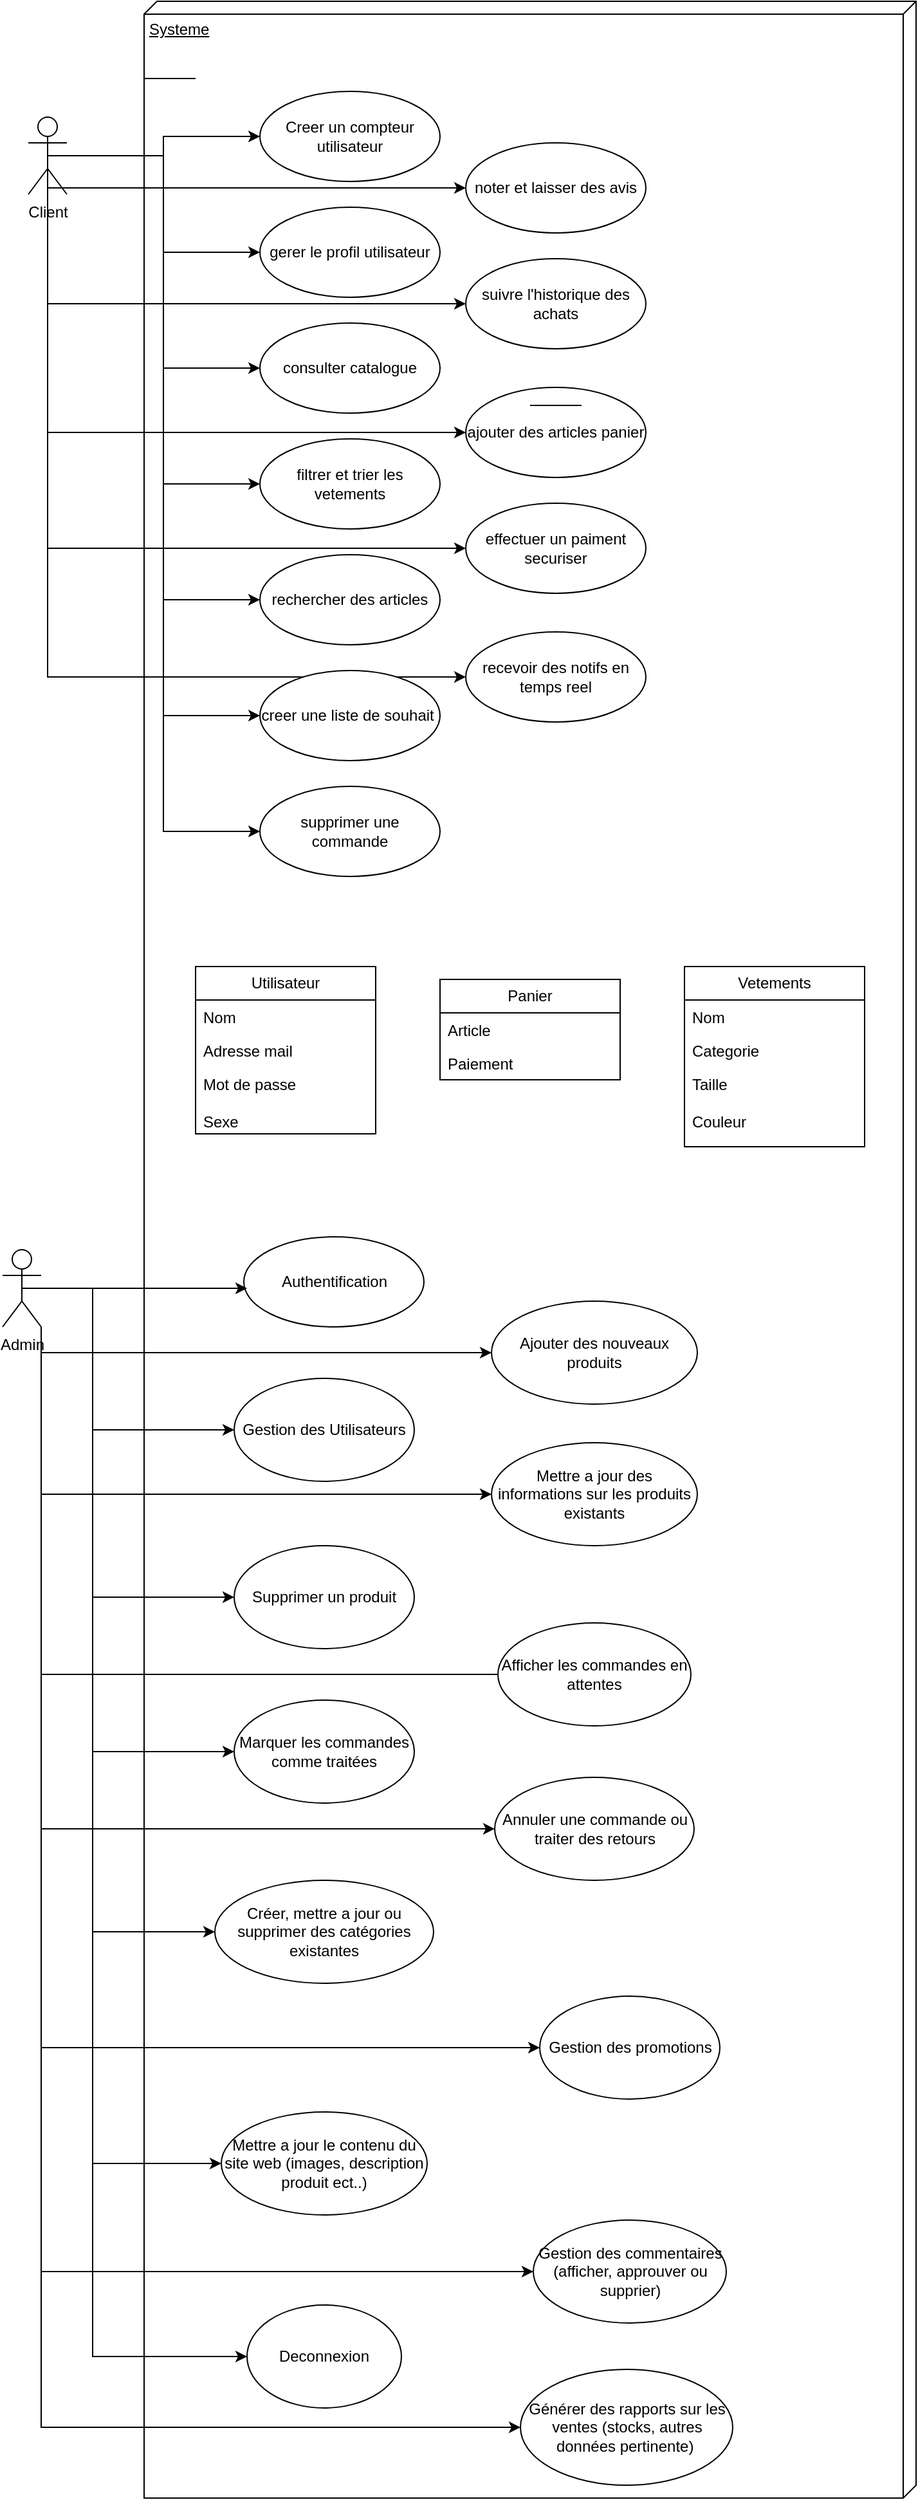 <mxfile version="22.0.2" type="device">
  <diagram name="Page-1" id="6X6vLOPVa2SzGYuHZmyN">
    <mxGraphModel dx="864" dy="1685" grid="1" gridSize="10" guides="1" tooltips="1" connect="1" arrows="1" fold="1" page="1" pageScale="1" pageWidth="827" pageHeight="1169" math="0" shadow="0">
      <root>
        <mxCell id="0" />
        <mxCell id="1" parent="0" />
        <mxCell id="ZUUnunzUDBEL_9jYccDT-11" value="Systeme" style="verticalAlign=top;align=left;spacingTop=8;spacingLeft=2;spacingRight=12;shape=cube;size=10;direction=south;fontStyle=4;html=1;whiteSpace=wrap;" parent="1" vertex="1">
          <mxGeometry x="130" y="-10" width="600" height="1940" as="geometry" />
        </mxCell>
        <mxCell id="ZUUnunzUDBEL_9jYccDT-37" style="edgeStyle=orthogonalEdgeStyle;rounded=0;orthogonalLoop=1;jettySize=auto;html=1;exitX=0.5;exitY=0.5;exitDx=0;exitDy=0;exitPerimeter=0;entryX=0;entryY=0.5;entryDx=0;entryDy=0;" parent="1" source="ZUUnunzUDBEL_9jYccDT-13" target="ZUUnunzUDBEL_9jYccDT-16" edge="1">
          <mxGeometry relative="1" as="geometry" />
        </mxCell>
        <mxCell id="ZUUnunzUDBEL_9jYccDT-38" style="edgeStyle=orthogonalEdgeStyle;rounded=0;orthogonalLoop=1;jettySize=auto;html=1;exitX=0.5;exitY=0.5;exitDx=0;exitDy=0;exitPerimeter=0;entryX=0;entryY=0.5;entryDx=0;entryDy=0;" parent="1" source="ZUUnunzUDBEL_9jYccDT-13" target="ZUUnunzUDBEL_9jYccDT-15" edge="1">
          <mxGeometry relative="1" as="geometry" />
        </mxCell>
        <mxCell id="ZUUnunzUDBEL_9jYccDT-39" style="edgeStyle=orthogonalEdgeStyle;rounded=0;orthogonalLoop=1;jettySize=auto;html=1;exitX=0.5;exitY=0.5;exitDx=0;exitDy=0;exitPerimeter=0;entryX=0;entryY=0.5;entryDx=0;entryDy=0;" parent="1" source="ZUUnunzUDBEL_9jYccDT-13" target="ZUUnunzUDBEL_9jYccDT-17" edge="1">
          <mxGeometry relative="1" as="geometry" />
        </mxCell>
        <mxCell id="ZUUnunzUDBEL_9jYccDT-40" style="edgeStyle=orthogonalEdgeStyle;rounded=0;orthogonalLoop=1;jettySize=auto;html=1;exitX=0.5;exitY=0.5;exitDx=0;exitDy=0;exitPerimeter=0;entryX=0;entryY=0.5;entryDx=0;entryDy=0;" parent="1" source="ZUUnunzUDBEL_9jYccDT-13" target="ZUUnunzUDBEL_9jYccDT-18" edge="1">
          <mxGeometry relative="1" as="geometry" />
        </mxCell>
        <mxCell id="ZUUnunzUDBEL_9jYccDT-41" style="edgeStyle=orthogonalEdgeStyle;rounded=0;orthogonalLoop=1;jettySize=auto;html=1;exitX=0.5;exitY=0.5;exitDx=0;exitDy=0;exitPerimeter=0;entryX=0;entryY=0.5;entryDx=0;entryDy=0;" parent="1" source="ZUUnunzUDBEL_9jYccDT-13" target="ZUUnunzUDBEL_9jYccDT-19" edge="1">
          <mxGeometry relative="1" as="geometry" />
        </mxCell>
        <mxCell id="ZUUnunzUDBEL_9jYccDT-42" style="edgeStyle=orthogonalEdgeStyle;rounded=0;orthogonalLoop=1;jettySize=auto;html=1;exitX=0.5;exitY=0.5;exitDx=0;exitDy=0;exitPerimeter=0;entryX=0;entryY=0.5;entryDx=0;entryDy=0;" parent="1" source="ZUUnunzUDBEL_9jYccDT-13" target="ZUUnunzUDBEL_9jYccDT-25" edge="1">
          <mxGeometry relative="1" as="geometry" />
        </mxCell>
        <mxCell id="ZUUnunzUDBEL_9jYccDT-43" style="edgeStyle=orthogonalEdgeStyle;rounded=0;orthogonalLoop=1;jettySize=auto;html=1;exitX=0.5;exitY=0.5;exitDx=0;exitDy=0;exitPerimeter=0;entryX=0;entryY=0.5;entryDx=0;entryDy=0;" parent="1" source="ZUUnunzUDBEL_9jYccDT-13" target="ZUUnunzUDBEL_9jYccDT-27" edge="1">
          <mxGeometry relative="1" as="geometry" />
        </mxCell>
        <mxCell id="ZUUnunzUDBEL_9jYccDT-44" style="edgeStyle=orthogonalEdgeStyle;rounded=0;orthogonalLoop=1;jettySize=auto;html=1;exitX=0.5;exitY=0.5;exitDx=0;exitDy=0;exitPerimeter=0;entryX=0;entryY=0.5;entryDx=0;entryDy=0;" parent="1" source="ZUUnunzUDBEL_9jYccDT-13" target="ZUUnunzUDBEL_9jYccDT-21" edge="1">
          <mxGeometry relative="1" as="geometry">
            <Array as="points">
              <mxPoint x="55" y="135" />
            </Array>
          </mxGeometry>
        </mxCell>
        <mxCell id="ZUUnunzUDBEL_9jYccDT-46" style="edgeStyle=orthogonalEdgeStyle;rounded=0;orthogonalLoop=1;jettySize=auto;html=1;exitX=0.5;exitY=0.5;exitDx=0;exitDy=0;exitPerimeter=0;entryX=0;entryY=0.5;entryDx=0;entryDy=0;" parent="1" source="ZUUnunzUDBEL_9jYccDT-13" target="ZUUnunzUDBEL_9jYccDT-20" edge="1">
          <mxGeometry relative="1" as="geometry">
            <Array as="points">
              <mxPoint x="55" y="225" />
            </Array>
          </mxGeometry>
        </mxCell>
        <mxCell id="ZUUnunzUDBEL_9jYccDT-47" style="edgeStyle=orthogonalEdgeStyle;rounded=0;orthogonalLoop=1;jettySize=auto;html=1;exitX=0.5;exitY=0.5;exitDx=0;exitDy=0;exitPerimeter=0;entryX=0;entryY=0.5;entryDx=0;entryDy=0;" parent="1" source="ZUUnunzUDBEL_9jYccDT-13" target="ZUUnunzUDBEL_9jYccDT-23" edge="1">
          <mxGeometry relative="1" as="geometry">
            <Array as="points">
              <mxPoint x="55" y="325" />
            </Array>
          </mxGeometry>
        </mxCell>
        <mxCell id="ZUUnunzUDBEL_9jYccDT-48" style="edgeStyle=orthogonalEdgeStyle;rounded=0;orthogonalLoop=1;jettySize=auto;html=1;exitX=0.5;exitY=0.5;exitDx=0;exitDy=0;exitPerimeter=0;entryX=0;entryY=0.5;entryDx=0;entryDy=0;" parent="1" source="ZUUnunzUDBEL_9jYccDT-13" target="ZUUnunzUDBEL_9jYccDT-24" edge="1">
          <mxGeometry relative="1" as="geometry">
            <Array as="points">
              <mxPoint x="55" y="415" />
            </Array>
          </mxGeometry>
        </mxCell>
        <mxCell id="ZUUnunzUDBEL_9jYccDT-51" style="edgeStyle=orthogonalEdgeStyle;rounded=0;orthogonalLoop=1;jettySize=auto;html=1;exitX=0.5;exitY=0.5;exitDx=0;exitDy=0;exitPerimeter=0;entryX=0;entryY=0.5;entryDx=0;entryDy=0;" parent="1" source="ZUUnunzUDBEL_9jYccDT-13" target="ZUUnunzUDBEL_9jYccDT-26" edge="1">
          <mxGeometry relative="1" as="geometry">
            <Array as="points">
              <mxPoint x="55" y="515" />
            </Array>
          </mxGeometry>
        </mxCell>
        <mxCell id="ZUUnunzUDBEL_9jYccDT-13" value="Client" style="shape=umlActor;verticalLabelPosition=bottom;verticalAlign=top;html=1;" parent="1" vertex="1">
          <mxGeometry x="40" y="80" width="30" height="60" as="geometry" />
        </mxCell>
        <mxCell id="3Ixo2uA34yAMwzZ4mzz1-24" style="edgeStyle=orthogonalEdgeStyle;rounded=0;orthogonalLoop=1;jettySize=auto;html=1;exitX=0.5;exitY=0.5;exitDx=0;exitDy=0;exitPerimeter=0;entryX=0;entryY=0.5;entryDx=0;entryDy=0;" parent="1" source="ZUUnunzUDBEL_9jYccDT-14" target="LImkp27KRnDCAgaCyZoW-7" edge="1">
          <mxGeometry relative="1" as="geometry">
            <Array as="points">
              <mxPoint x="90" y="990" />
              <mxPoint x="90" y="1100" />
            </Array>
          </mxGeometry>
        </mxCell>
        <mxCell id="3Ixo2uA34yAMwzZ4mzz1-25" style="edgeStyle=orthogonalEdgeStyle;rounded=0;orthogonalLoop=1;jettySize=auto;html=1;exitX=0.5;exitY=0.5;exitDx=0;exitDy=0;exitPerimeter=0;entryX=0;entryY=0.5;entryDx=0;entryDy=0;" parent="1" source="ZUUnunzUDBEL_9jYccDT-14" target="LImkp27KRnDCAgaCyZoW-10" edge="1">
          <mxGeometry relative="1" as="geometry">
            <Array as="points">
              <mxPoint x="90" y="990" />
              <mxPoint x="90" y="1230" />
            </Array>
          </mxGeometry>
        </mxCell>
        <mxCell id="3Ixo2uA34yAMwzZ4mzz1-26" style="edgeStyle=orthogonalEdgeStyle;rounded=0;orthogonalLoop=1;jettySize=auto;html=1;exitX=0.5;exitY=0.5;exitDx=0;exitDy=0;exitPerimeter=0;entryX=0;entryY=0.5;entryDx=0;entryDy=0;" parent="1" source="ZUUnunzUDBEL_9jYccDT-14" target="LImkp27KRnDCAgaCyZoW-12" edge="1">
          <mxGeometry relative="1" as="geometry">
            <Array as="points">
              <mxPoint x="90" y="990" />
              <mxPoint x="90" y="1350" />
            </Array>
          </mxGeometry>
        </mxCell>
        <mxCell id="3Ixo2uA34yAMwzZ4mzz1-27" style="edgeStyle=orthogonalEdgeStyle;rounded=0;orthogonalLoop=1;jettySize=auto;html=1;exitX=0.5;exitY=0.5;exitDx=0;exitDy=0;exitPerimeter=0;entryX=0;entryY=0.5;entryDx=0;entryDy=0;" parent="1" source="ZUUnunzUDBEL_9jYccDT-14" target="LImkp27KRnDCAgaCyZoW-14" edge="1">
          <mxGeometry relative="1" as="geometry">
            <Array as="points">
              <mxPoint x="90" y="990" />
              <mxPoint x="90" y="1490" />
            </Array>
          </mxGeometry>
        </mxCell>
        <mxCell id="3Ixo2uA34yAMwzZ4mzz1-28" style="edgeStyle=orthogonalEdgeStyle;rounded=0;orthogonalLoop=1;jettySize=auto;html=1;exitX=0.5;exitY=0.5;exitDx=0;exitDy=0;exitPerimeter=0;entryX=0;entryY=0.5;entryDx=0;entryDy=0;" parent="1" source="ZUUnunzUDBEL_9jYccDT-14" target="LImkp27KRnDCAgaCyZoW-17" edge="1">
          <mxGeometry relative="1" as="geometry">
            <Array as="points">
              <mxPoint x="90" y="990" />
              <mxPoint x="90" y="1670" />
            </Array>
          </mxGeometry>
        </mxCell>
        <mxCell id="3Ixo2uA34yAMwzZ4mzz1-29" style="edgeStyle=orthogonalEdgeStyle;rounded=0;orthogonalLoop=1;jettySize=auto;html=1;exitX=0.5;exitY=0.5;exitDx=0;exitDy=0;exitPerimeter=0;entryX=0;entryY=0.5;entryDx=0;entryDy=0;" parent="1" source="ZUUnunzUDBEL_9jYccDT-14" target="LImkp27KRnDCAgaCyZoW-20" edge="1">
          <mxGeometry relative="1" as="geometry">
            <Array as="points">
              <mxPoint x="90" y="990" />
              <mxPoint x="90" y="1820" />
            </Array>
          </mxGeometry>
        </mxCell>
        <mxCell id="3Ixo2uA34yAMwzZ4mzz1-31" style="edgeStyle=orthogonalEdgeStyle;rounded=0;orthogonalLoop=1;jettySize=auto;html=1;exitX=1;exitY=1;exitDx=0;exitDy=0;exitPerimeter=0;entryX=0;entryY=0.5;entryDx=0;entryDy=0;" parent="1" source="ZUUnunzUDBEL_9jYccDT-14" target="LImkp27KRnDCAgaCyZoW-8" edge="1">
          <mxGeometry relative="1" as="geometry" />
        </mxCell>
        <mxCell id="3Ixo2uA34yAMwzZ4mzz1-32" style="edgeStyle=orthogonalEdgeStyle;rounded=0;orthogonalLoop=1;jettySize=auto;html=1;exitX=1;exitY=1;exitDx=0;exitDy=0;exitPerimeter=0;entryX=0;entryY=0.5;entryDx=0;entryDy=0;" parent="1" source="ZUUnunzUDBEL_9jYccDT-14" target="LImkp27KRnDCAgaCyZoW-9" edge="1">
          <mxGeometry relative="1" as="geometry" />
        </mxCell>
        <mxCell id="3Ixo2uA34yAMwzZ4mzz1-33" style="edgeStyle=orthogonalEdgeStyle;rounded=0;orthogonalLoop=1;jettySize=auto;html=1;exitX=1;exitY=1;exitDx=0;exitDy=0;exitPerimeter=0;entryX=0;entryY=0.5;entryDx=0;entryDy=0;" parent="1" source="ZUUnunzUDBEL_9jYccDT-14" target="LImkp27KRnDCAgaCyZoW-11" edge="1">
          <mxGeometry relative="1" as="geometry">
            <Array as="points">
              <mxPoint x="50" y="1290" />
              <mxPoint x="433" y="1290" />
            </Array>
          </mxGeometry>
        </mxCell>
        <mxCell id="3Ixo2uA34yAMwzZ4mzz1-34" style="edgeStyle=orthogonalEdgeStyle;rounded=0;orthogonalLoop=1;jettySize=auto;html=1;exitX=1;exitY=1;exitDx=0;exitDy=0;exitPerimeter=0;entryX=0;entryY=0.5;entryDx=0;entryDy=0;" parent="1" source="ZUUnunzUDBEL_9jYccDT-14" target="LImkp27KRnDCAgaCyZoW-13" edge="1">
          <mxGeometry relative="1" as="geometry" />
        </mxCell>
        <mxCell id="3Ixo2uA34yAMwzZ4mzz1-35" style="edgeStyle=orthogonalEdgeStyle;rounded=0;orthogonalLoop=1;jettySize=auto;html=1;exitX=1;exitY=1;exitDx=0;exitDy=0;exitPerimeter=0;entryX=0;entryY=0.5;entryDx=0;entryDy=0;" parent="1" source="ZUUnunzUDBEL_9jYccDT-14" target="LImkp27KRnDCAgaCyZoW-16" edge="1">
          <mxGeometry relative="1" as="geometry" />
        </mxCell>
        <mxCell id="3Ixo2uA34yAMwzZ4mzz1-36" style="edgeStyle=orthogonalEdgeStyle;rounded=0;orthogonalLoop=1;jettySize=auto;html=1;exitX=1;exitY=1;exitDx=0;exitDy=0;exitPerimeter=0;entryX=0;entryY=0.5;entryDx=0;entryDy=0;" parent="1" source="ZUUnunzUDBEL_9jYccDT-14" target="LImkp27KRnDCAgaCyZoW-18" edge="1">
          <mxGeometry relative="1" as="geometry" />
        </mxCell>
        <mxCell id="3Ixo2uA34yAMwzZ4mzz1-37" style="edgeStyle=orthogonalEdgeStyle;rounded=0;orthogonalLoop=1;jettySize=auto;html=1;exitX=1;exitY=1;exitDx=0;exitDy=0;exitPerimeter=0;entryX=0;entryY=0.5;entryDx=0;entryDy=0;" parent="1" source="ZUUnunzUDBEL_9jYccDT-14" target="LImkp27KRnDCAgaCyZoW-19" edge="1">
          <mxGeometry relative="1" as="geometry" />
        </mxCell>
        <mxCell id="ZUUnunzUDBEL_9jYccDT-14" value="Admin" style="shape=umlActor;verticalLabelPosition=bottom;verticalAlign=top;html=1;" parent="1" vertex="1">
          <mxGeometry x="20" y="960" width="30" height="60" as="geometry" />
        </mxCell>
        <mxCell id="ZUUnunzUDBEL_9jYccDT-15" value="gerer le profil utilisateur" style="ellipse;whiteSpace=wrap;html=1;" parent="1" vertex="1">
          <mxGeometry x="220" y="150" width="140" height="70" as="geometry" />
        </mxCell>
        <mxCell id="ZUUnunzUDBEL_9jYccDT-16" value="Creer un compteur utilisateur" style="ellipse;whiteSpace=wrap;html=1;" parent="1" vertex="1">
          <mxGeometry x="220" y="60" width="140" height="70" as="geometry" />
        </mxCell>
        <mxCell id="ZUUnunzUDBEL_9jYccDT-17" value="consulter catalogue" style="ellipse;whiteSpace=wrap;html=1;" parent="1" vertex="1">
          <mxGeometry x="220" y="240" width="140" height="70" as="geometry" />
        </mxCell>
        <mxCell id="ZUUnunzUDBEL_9jYccDT-18" value="filtrer et trier les vetements" style="ellipse;whiteSpace=wrap;html=1;" parent="1" vertex="1">
          <mxGeometry x="220" y="330" width="140" height="70" as="geometry" />
        </mxCell>
        <mxCell id="ZUUnunzUDBEL_9jYccDT-19" value="rechercher des articles" style="ellipse;whiteSpace=wrap;html=1;" parent="1" vertex="1">
          <mxGeometry x="220" y="420" width="140" height="70" as="geometry" />
        </mxCell>
        <mxCell id="ZUUnunzUDBEL_9jYccDT-20" value="suivre l&#39;historique des achats" style="ellipse;whiteSpace=wrap;html=1;" parent="1" vertex="1">
          <mxGeometry x="380" y="190" width="140" height="70" as="geometry" />
        </mxCell>
        <mxCell id="ZUUnunzUDBEL_9jYccDT-21" value="noter et laisser des avis" style="ellipse;whiteSpace=wrap;html=1;" parent="1" vertex="1">
          <mxGeometry x="380" y="100" width="140" height="70" as="geometry" />
        </mxCell>
        <mxCell id="ZUUnunzUDBEL_9jYccDT-23" value="ajouter des articles panier" style="ellipse;whiteSpace=wrap;html=1;" parent="1" vertex="1">
          <mxGeometry x="380" y="290" width="140" height="70" as="geometry" />
        </mxCell>
        <mxCell id="ZUUnunzUDBEL_9jYccDT-24" value="effectuer un paiment securiser" style="ellipse;whiteSpace=wrap;html=1;" parent="1" vertex="1">
          <mxGeometry x="380" y="380" width="140" height="70" as="geometry" />
        </mxCell>
        <mxCell id="ZUUnunzUDBEL_9jYccDT-25" value="creer une liste de souhait&amp;nbsp;" style="ellipse;whiteSpace=wrap;html=1;" parent="1" vertex="1">
          <mxGeometry x="220" y="510" width="140" height="70" as="geometry" />
        </mxCell>
        <mxCell id="ZUUnunzUDBEL_9jYccDT-26" value="recevoir des notifs en temps reel" style="ellipse;whiteSpace=wrap;html=1;" parent="1" vertex="1">
          <mxGeometry x="380" y="480" width="140" height="70" as="geometry" />
        </mxCell>
        <mxCell id="ZUUnunzUDBEL_9jYccDT-27" value="supprimer une commande" style="ellipse;whiteSpace=wrap;html=1;" parent="1" vertex="1">
          <mxGeometry x="220" y="600" width="140" height="70" as="geometry" />
        </mxCell>
        <mxCell id="ZUUnunzUDBEL_9jYccDT-33" value="" style="line;strokeWidth=1;fillColor=none;align=left;verticalAlign=middle;spacingTop=-1;spacingLeft=3;spacingRight=3;rotatable=0;labelPosition=right;points=[];portConstraint=eastwest;strokeColor=inherit;" parent="1" vertex="1">
          <mxGeometry x="430" y="300" width="40" height="8" as="geometry" />
        </mxCell>
        <mxCell id="ZUUnunzUDBEL_9jYccDT-34" value="" style="line;strokeWidth=1;fillColor=none;align=left;verticalAlign=middle;spacingTop=-1;spacingLeft=3;spacingRight=3;rotatable=0;labelPosition=right;points=[];portConstraint=eastwest;strokeColor=inherit;" parent="1" vertex="1">
          <mxGeometry x="130" y="10" width="40" height="80" as="geometry" />
        </mxCell>
        <mxCell id="ZUUnunzUDBEL_9jYccDT-54" value="Utilisateur" style="swimlane;fontStyle=0;childLayout=stackLayout;horizontal=1;startSize=26;fillColor=none;horizontalStack=0;resizeParent=1;resizeParentMax=0;resizeLast=0;collapsible=1;marginBottom=0;whiteSpace=wrap;html=1;" parent="1" vertex="1">
          <mxGeometry x="170" y="740" width="140" height="130" as="geometry" />
        </mxCell>
        <mxCell id="ZUUnunzUDBEL_9jYccDT-55" value="Nom" style="text;strokeColor=none;fillColor=none;align=left;verticalAlign=top;spacingLeft=4;spacingRight=4;overflow=hidden;rotatable=0;points=[[0,0.5],[1,0.5]];portConstraint=eastwest;whiteSpace=wrap;html=1;" parent="ZUUnunzUDBEL_9jYccDT-54" vertex="1">
          <mxGeometry y="26" width="140" height="26" as="geometry" />
        </mxCell>
        <mxCell id="ZUUnunzUDBEL_9jYccDT-56" value="Adresse mail" style="text;strokeColor=none;fillColor=none;align=left;verticalAlign=top;spacingLeft=4;spacingRight=4;overflow=hidden;rotatable=0;points=[[0,0.5],[1,0.5]];portConstraint=eastwest;whiteSpace=wrap;html=1;" parent="ZUUnunzUDBEL_9jYccDT-54" vertex="1">
          <mxGeometry y="52" width="140" height="26" as="geometry" />
        </mxCell>
        <mxCell id="ZUUnunzUDBEL_9jYccDT-57" value="Mot de passe&lt;br&gt;&lt;br&gt;Sexe" style="text;strokeColor=none;fillColor=none;align=left;verticalAlign=top;spacingLeft=4;spacingRight=4;overflow=hidden;rotatable=0;points=[[0,0.5],[1,0.5]];portConstraint=eastwest;whiteSpace=wrap;html=1;" parent="ZUUnunzUDBEL_9jYccDT-54" vertex="1">
          <mxGeometry y="78" width="140" height="52" as="geometry" />
        </mxCell>
        <mxCell id="ZUUnunzUDBEL_9jYccDT-59" value="Vetements" style="swimlane;fontStyle=0;childLayout=stackLayout;horizontal=1;startSize=26;fillColor=none;horizontalStack=0;resizeParent=1;resizeParentMax=0;resizeLast=0;collapsible=1;marginBottom=0;whiteSpace=wrap;html=1;" parent="1" vertex="1">
          <mxGeometry x="550" y="740" width="140" height="140" as="geometry" />
        </mxCell>
        <mxCell id="ZUUnunzUDBEL_9jYccDT-60" value="Nom" style="text;strokeColor=none;fillColor=none;align=left;verticalAlign=top;spacingLeft=4;spacingRight=4;overflow=hidden;rotatable=0;points=[[0,0.5],[1,0.5]];portConstraint=eastwest;whiteSpace=wrap;html=1;" parent="ZUUnunzUDBEL_9jYccDT-59" vertex="1">
          <mxGeometry y="26" width="140" height="26" as="geometry" />
        </mxCell>
        <mxCell id="ZUUnunzUDBEL_9jYccDT-61" value="Categorie" style="text;strokeColor=none;fillColor=none;align=left;verticalAlign=top;spacingLeft=4;spacingRight=4;overflow=hidden;rotatable=0;points=[[0,0.5],[1,0.5]];portConstraint=eastwest;whiteSpace=wrap;html=1;" parent="ZUUnunzUDBEL_9jYccDT-59" vertex="1">
          <mxGeometry y="52" width="140" height="26" as="geometry" />
        </mxCell>
        <mxCell id="ZUUnunzUDBEL_9jYccDT-62" value="Taille&lt;br&gt;&lt;br&gt;Couleur" style="text;strokeColor=none;fillColor=none;align=left;verticalAlign=top;spacingLeft=4;spacingRight=4;overflow=hidden;rotatable=0;points=[[0,0.5],[1,0.5]];portConstraint=eastwest;whiteSpace=wrap;html=1;" parent="ZUUnunzUDBEL_9jYccDT-59" vertex="1">
          <mxGeometry y="78" width="140" height="62" as="geometry" />
        </mxCell>
        <mxCell id="ZUUnunzUDBEL_9jYccDT-63" value="Panier" style="swimlane;fontStyle=0;childLayout=stackLayout;horizontal=1;startSize=26;fillColor=none;horizontalStack=0;resizeParent=1;resizeParentMax=0;resizeLast=0;collapsible=1;marginBottom=0;whiteSpace=wrap;html=1;" parent="1" vertex="1">
          <mxGeometry x="360" y="750" width="140" height="78" as="geometry" />
        </mxCell>
        <mxCell id="ZUUnunzUDBEL_9jYccDT-64" value="Article" style="text;strokeColor=none;fillColor=none;align=left;verticalAlign=top;spacingLeft=4;spacingRight=4;overflow=hidden;rotatable=0;points=[[0,0.5],[1,0.5]];portConstraint=eastwest;whiteSpace=wrap;html=1;" parent="ZUUnunzUDBEL_9jYccDT-63" vertex="1">
          <mxGeometry y="26" width="140" height="26" as="geometry" />
        </mxCell>
        <mxCell id="ZUUnunzUDBEL_9jYccDT-65" value="Paiement" style="text;strokeColor=none;fillColor=none;align=left;verticalAlign=top;spacingLeft=4;spacingRight=4;overflow=hidden;rotatable=0;points=[[0,0.5],[1,0.5]];portConstraint=eastwest;whiteSpace=wrap;html=1;" parent="ZUUnunzUDBEL_9jYccDT-63" vertex="1">
          <mxGeometry y="52" width="140" height="26" as="geometry" />
        </mxCell>
        <mxCell id="LImkp27KRnDCAgaCyZoW-6" value="Authentification" style="ellipse;whiteSpace=wrap;html=1;" parent="1" vertex="1">
          <mxGeometry x="207.5" y="950" width="140" height="70" as="geometry" />
        </mxCell>
        <mxCell id="LImkp27KRnDCAgaCyZoW-7" value="Gestion des Utilisateurs" style="ellipse;whiteSpace=wrap;html=1;" parent="1" vertex="1">
          <mxGeometry x="200" y="1060" width="140" height="80" as="geometry" />
        </mxCell>
        <mxCell id="LImkp27KRnDCAgaCyZoW-8" value="Ajouter des nouveaux produits" style="ellipse;whiteSpace=wrap;html=1;" parent="1" vertex="1">
          <mxGeometry x="400" y="1000" width="160" height="80" as="geometry" />
        </mxCell>
        <mxCell id="LImkp27KRnDCAgaCyZoW-9" value="Mettre a jour des informations sur les produits existants" style="ellipse;whiteSpace=wrap;html=1;" parent="1" vertex="1">
          <mxGeometry x="400" y="1110" width="160" height="80" as="geometry" />
        </mxCell>
        <mxCell id="LImkp27KRnDCAgaCyZoW-10" value="Supprimer un produit" style="ellipse;whiteSpace=wrap;html=1;" parent="1" vertex="1">
          <mxGeometry x="200" y="1190" width="140" height="80" as="geometry" />
        </mxCell>
        <mxCell id="LImkp27KRnDCAgaCyZoW-11" value="Afficher les commandes en attentes" style="ellipse;whiteSpace=wrap;html=1;" parent="1" vertex="1">
          <mxGeometry x="405" y="1250" width="150" height="80" as="geometry" />
        </mxCell>
        <mxCell id="LImkp27KRnDCAgaCyZoW-12" value="Marquer les commandes comme traitées" style="ellipse;whiteSpace=wrap;html=1;" parent="1" vertex="1">
          <mxGeometry x="200" y="1310" width="140" height="80" as="geometry" />
        </mxCell>
        <mxCell id="LImkp27KRnDCAgaCyZoW-13" value="Annuler une commande ou traiter des retours" style="ellipse;whiteSpace=wrap;html=1;" parent="1" vertex="1">
          <mxGeometry x="402.5" y="1370" width="155" height="80" as="geometry" />
        </mxCell>
        <mxCell id="LImkp27KRnDCAgaCyZoW-14" value="Créer, mettre a jour ou supprimer des catégories existantes" style="ellipse;whiteSpace=wrap;html=1;" parent="1" vertex="1">
          <mxGeometry x="185" y="1450" width="170" height="80" as="geometry" />
        </mxCell>
        <mxCell id="LImkp27KRnDCAgaCyZoW-16" value="Gestion des promotions" style="ellipse;whiteSpace=wrap;html=1;" parent="1" vertex="1">
          <mxGeometry x="437.5" y="1540" width="140" height="80" as="geometry" />
        </mxCell>
        <mxCell id="LImkp27KRnDCAgaCyZoW-17" value="Mettre a jour le contenu du site web (images, description produit ect..)" style="ellipse;whiteSpace=wrap;html=1;" parent="1" vertex="1">
          <mxGeometry x="190" y="1630" width="160" height="80" as="geometry" />
        </mxCell>
        <mxCell id="LImkp27KRnDCAgaCyZoW-18" value="Gestion des commentaires&lt;br&gt;(afficher, approuver ou supprier)" style="ellipse;whiteSpace=wrap;html=1;" parent="1" vertex="1">
          <mxGeometry x="432.5" y="1714" width="150" height="80" as="geometry" />
        </mxCell>
        <mxCell id="LImkp27KRnDCAgaCyZoW-19" value="Générer des rapports sur les ventes (stocks, autres données pertinente)&amp;nbsp;" style="ellipse;whiteSpace=wrap;html=1;" parent="1" vertex="1">
          <mxGeometry x="422.5" y="1830" width="165" height="90" as="geometry" />
        </mxCell>
        <mxCell id="LImkp27KRnDCAgaCyZoW-20" value="Deconnexion" style="ellipse;whiteSpace=wrap;html=1;" parent="1" vertex="1">
          <mxGeometry x="210" y="1780" width="120" height="80" as="geometry" />
        </mxCell>
        <mxCell id="3Ixo2uA34yAMwzZ4mzz1-23" style="edgeStyle=orthogonalEdgeStyle;rounded=0;orthogonalLoop=1;jettySize=auto;html=1;exitX=0.5;exitY=0.5;exitDx=0;exitDy=0;exitPerimeter=0;" parent="1" source="ZUUnunzUDBEL_9jYccDT-14" edge="1">
          <mxGeometry relative="1" as="geometry">
            <mxPoint x="210" y="990" as="targetPoint" />
          </mxGeometry>
        </mxCell>
      </root>
    </mxGraphModel>
  </diagram>
</mxfile>
